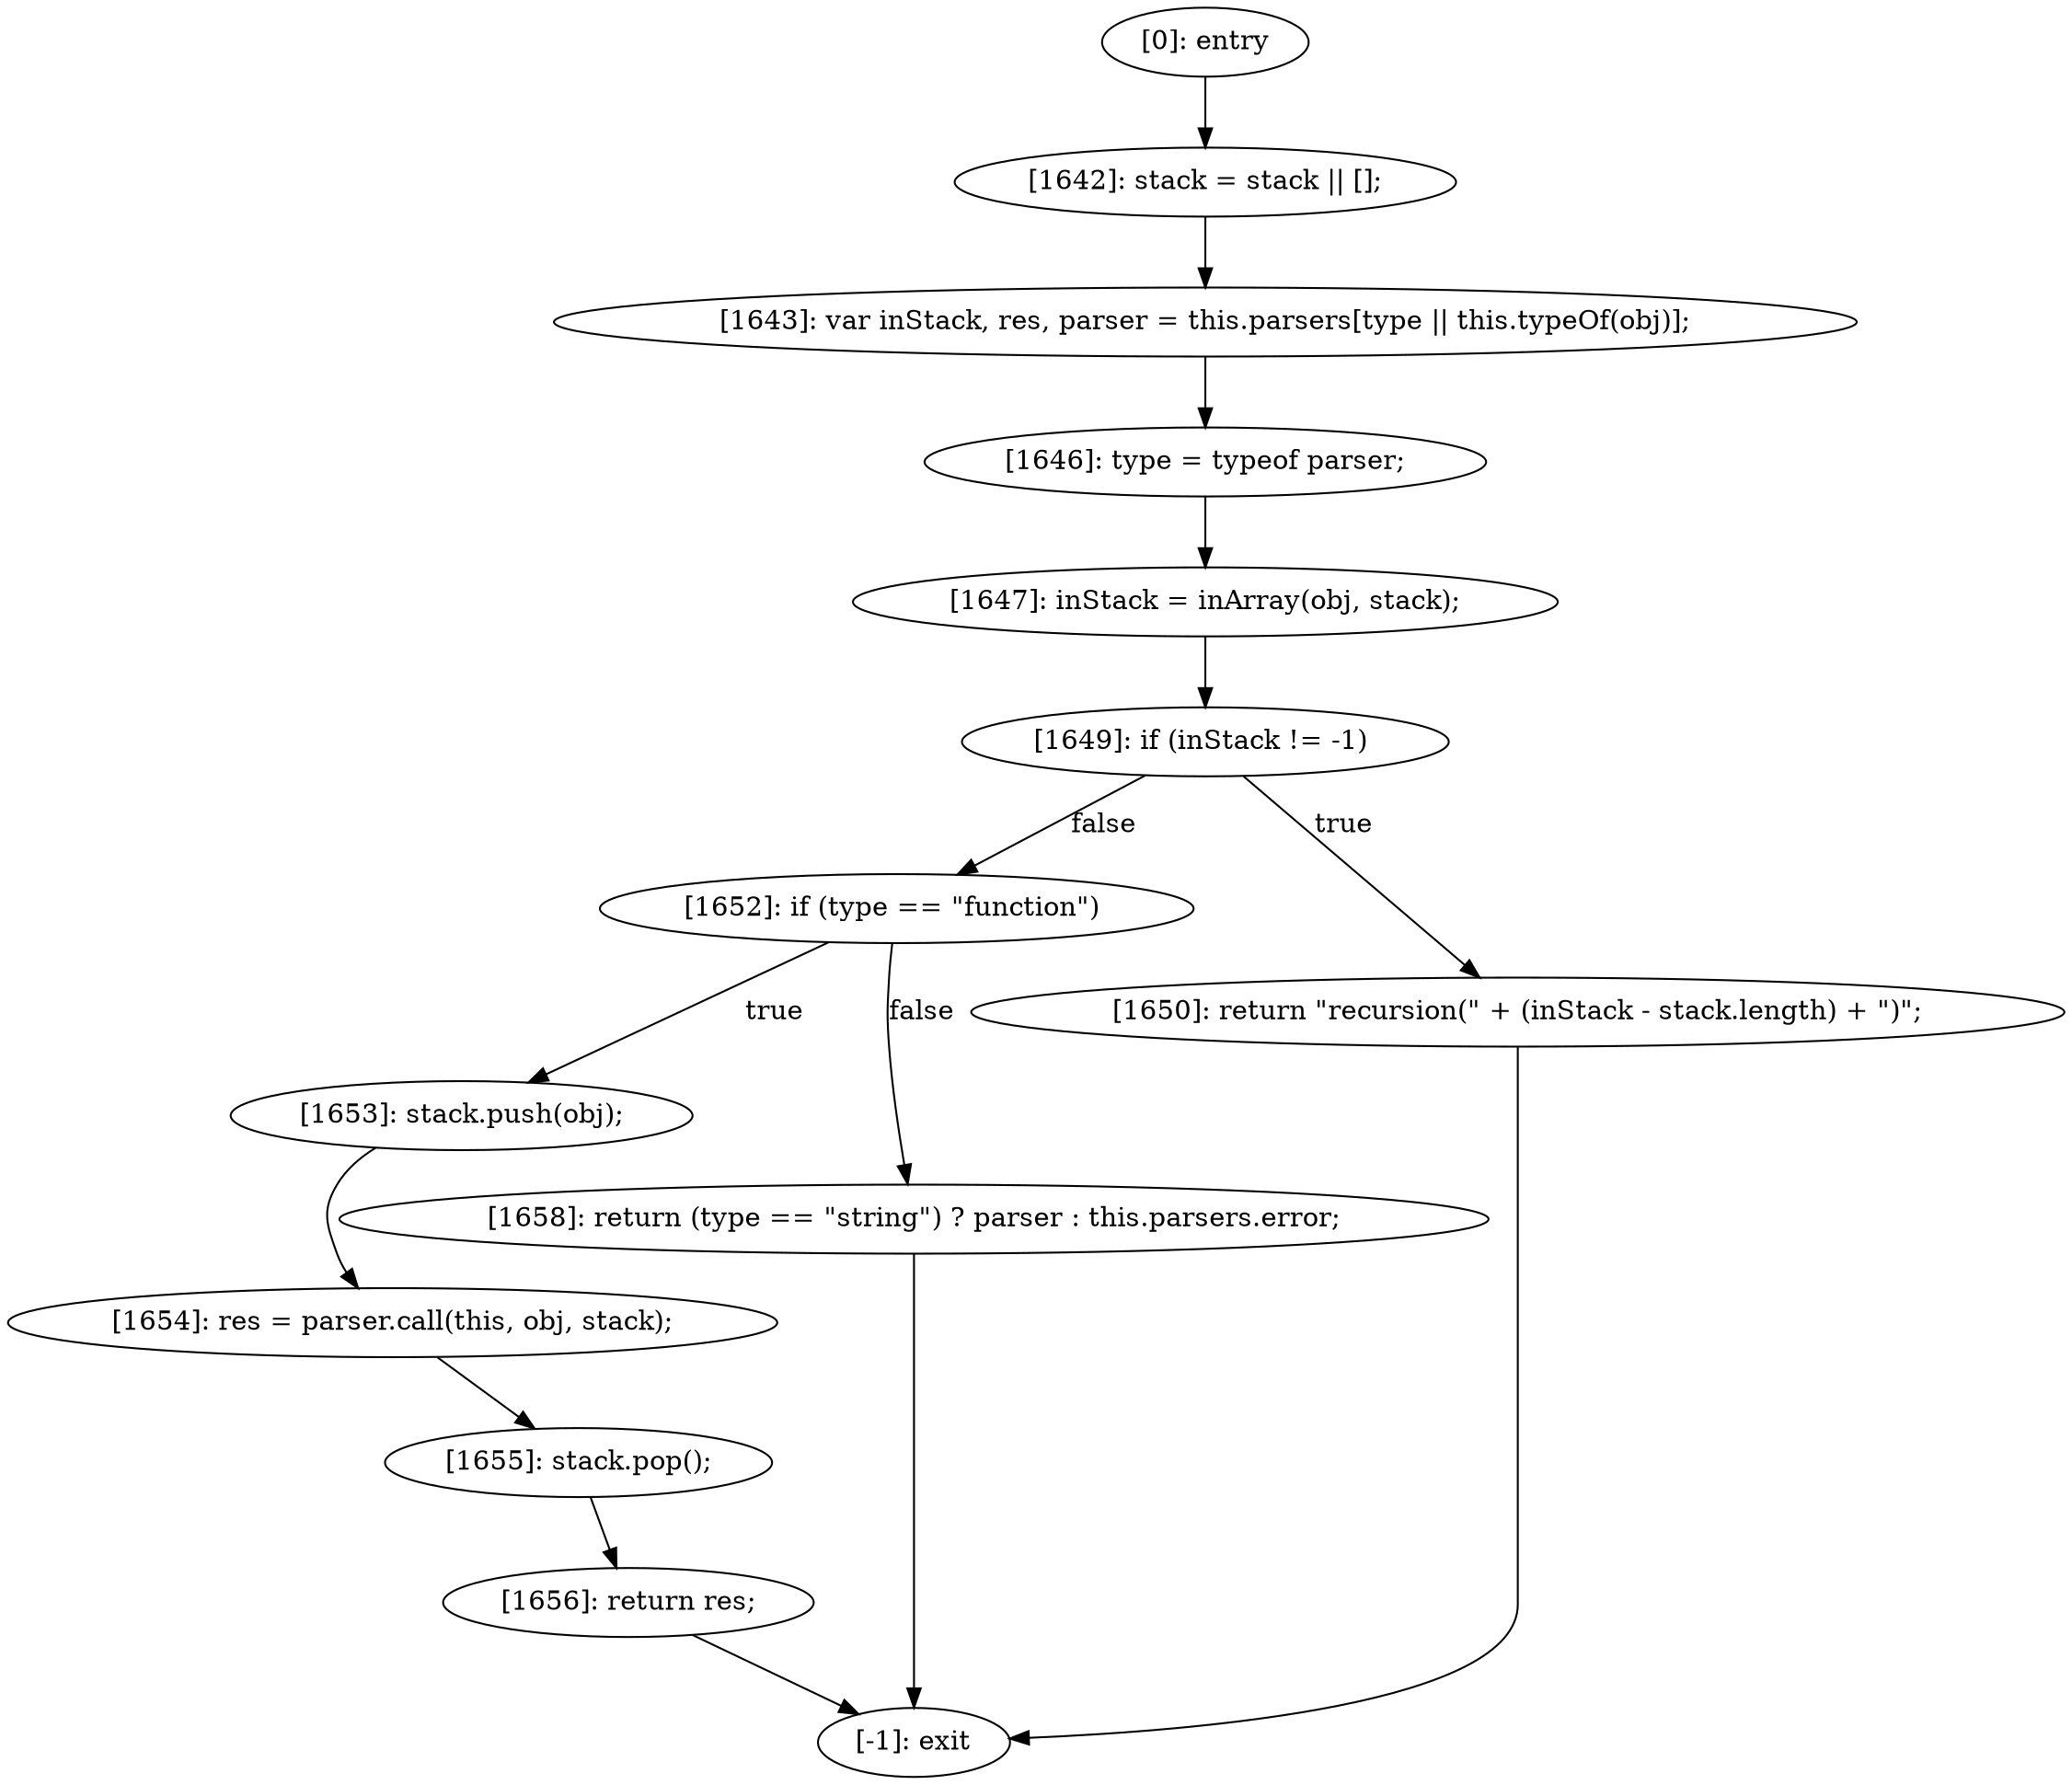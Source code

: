 digraph {
"0" [label="[1652]: if (type == \"function\") "] 
"1" [label="[1646]: type = typeof parser;\n"] 
"2" [label="[1647]: inStack = inArray(obj, stack);\n"] 
"3" [label="[1650]: return \"recursion(\" + (inStack - stack.length) + \")\";\n"] 
"4" [label="[1655]: stack.pop();\n"] 
"5" [label="[1649]: if (inStack != -1) "] 
"6" [label="[0]: entry"] 
"7" [label="[-1]: exit"] 
"8" [label="[1654]: res = parser.call(this, obj, stack);\n"] 
"9" [label="[1643]: var inStack, res, parser = this.parsers[type || this.typeOf(obj)];\n"] 
"10" [label="[1656]: return res;\n"] 
"11" [label="[1642]: stack = stack || [];\n"] 
"12" [label="[1653]: stack.push(obj);\n"] 
"13" [label="[1658]: return (type == \"string\") ? parser : this.parsers.error;\n"] 
"0" -> "12" [label="true"] 
"0" -> "13" [label="false"] 
"1" -> "2" [label=""] 
"2" -> "5" [label=""] 
"3" -> "7" [label=""] 
"4" -> "10" [label=""] 
"5" -> "3" [label="true"] 
"5" -> "0" [label="false"] 
"6" -> "11" [label=""] 
"8" -> "4" [label=""] 
"9" -> "1" [label=""] 
"10" -> "7" [label=""] 
"11" -> "9" [label=""] 
"12" -> "8" [label=""] 
"13" -> "7" [label=""] 
}

